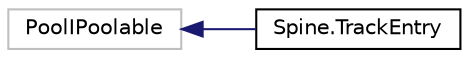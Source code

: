 digraph "그래픽컬한 클래스 계통도"
{
 // LATEX_PDF_SIZE
  edge [fontname="Helvetica",fontsize="10",labelfontname="Helvetica",labelfontsize="10"];
  node [fontname="Helvetica",fontsize="10",shape=record];
  rankdir="LR";
  Node98 [label="PoolIPoolable",height=0.2,width=0.4,color="grey75", fillcolor="white", style="filled",tooltip=" "];
  Node98 -> Node0 [dir="back",color="midnightblue",fontsize="10",style="solid",fontname="Helvetica"];
  Node0 [label="Spine.TrackEntry",height=0.2,width=0.4,color="black", fillcolor="white", style="filled",URL="$class_spine_1_1_track_entry.html",tooltip="State for the playback of an animation."];
}
